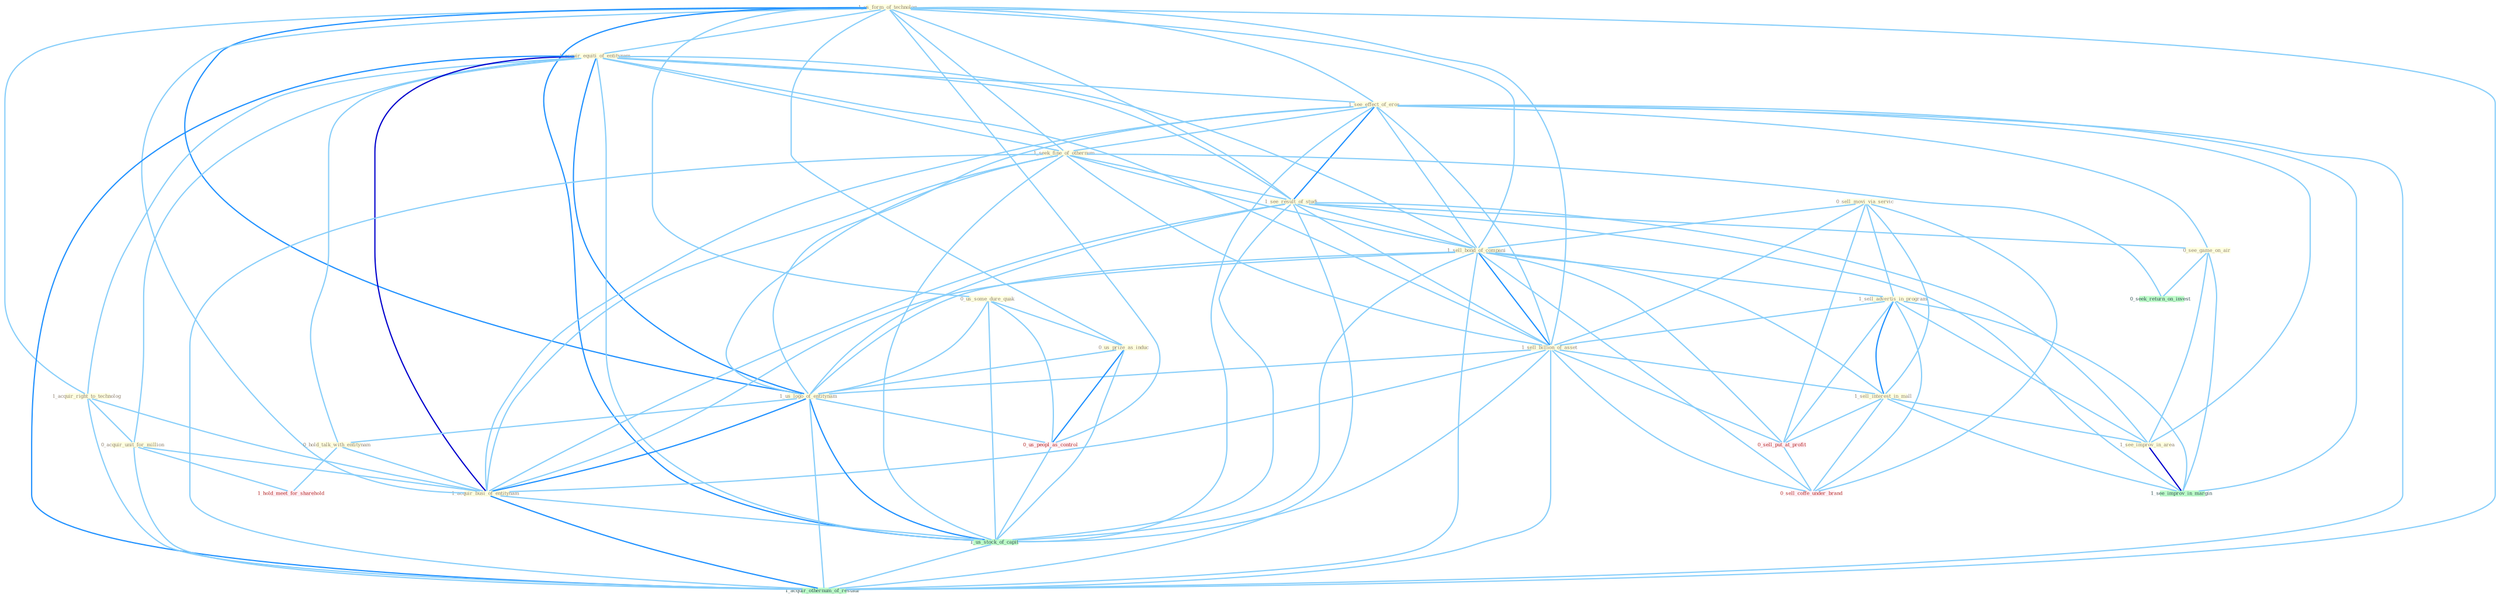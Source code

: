 Graph G{ 
    node
    [shape=polygon,style=filled,width=.5,height=.06,color="#BDFCC9",fixedsize=true,fontsize=4,
    fontcolor="#2f4f4f"];
    {node
    [color="#ffffe0", fontcolor="#8b7d6b"] "1_us_form_of_technolog " "1_acquir_equiti_of_entitynam " "1_acquir_right_to_technolog " "1_see_effect_of_eros " "0_us_some_dure_quak " "1_seek_fine_of_othernum " "1_see_result_of_studi " "0_sell_movi_via_servic " "1_sell_bond_of_compani " "1_sell_advertis_in_program " "1_sell_billion_of_asset " "0_us_prize_as_induc " "1_sell_interest_in_mall " "0_acquir_unit_for_million " "1_us_logo_of_entitynam " "0_hold_talk_with_entitynam " "0_see_game_on_air " "1_see_improv_in_area " "1_acquir_busi_of_entitynam "}
{node [color="#fff0f5", fontcolor="#b22222"] "0_us_peopl_as_control " "0_sell_put_at_profit " "0_sell_coffe_under_brand " "1_hold_meet_for_sharehold "}
edge [color="#B0E2FF"];

	"1_us_form_of_technolog " -- "1_acquir_equiti_of_entitynam " [w="1", color="#87cefa" ];
	"1_us_form_of_technolog " -- "1_acquir_right_to_technolog " [w="1", color="#87cefa" ];
	"1_us_form_of_technolog " -- "1_see_effect_of_eros " [w="1", color="#87cefa" ];
	"1_us_form_of_technolog " -- "0_us_some_dure_quak " [w="1", color="#87cefa" ];
	"1_us_form_of_technolog " -- "1_seek_fine_of_othernum " [w="1", color="#87cefa" ];
	"1_us_form_of_technolog " -- "1_see_result_of_studi " [w="1", color="#87cefa" ];
	"1_us_form_of_technolog " -- "1_sell_bond_of_compani " [w="1", color="#87cefa" ];
	"1_us_form_of_technolog " -- "1_sell_billion_of_asset " [w="1", color="#87cefa" ];
	"1_us_form_of_technolog " -- "0_us_prize_as_induc " [w="1", color="#87cefa" ];
	"1_us_form_of_technolog " -- "1_us_logo_of_entitynam " [w="2", color="#1e90ff" , len=0.8];
	"1_us_form_of_technolog " -- "1_acquir_busi_of_entitynam " [w="1", color="#87cefa" ];
	"1_us_form_of_technolog " -- "0_us_peopl_as_control " [w="1", color="#87cefa" ];
	"1_us_form_of_technolog " -- "1_us_stock_of_capit " [w="2", color="#1e90ff" , len=0.8];
	"1_us_form_of_technolog " -- "1_acquir_othernum_of_restaur " [w="1", color="#87cefa" ];
	"1_acquir_equiti_of_entitynam " -- "1_acquir_right_to_technolog " [w="1", color="#87cefa" ];
	"1_acquir_equiti_of_entitynam " -- "1_see_effect_of_eros " [w="1", color="#87cefa" ];
	"1_acquir_equiti_of_entitynam " -- "1_seek_fine_of_othernum " [w="1", color="#87cefa" ];
	"1_acquir_equiti_of_entitynam " -- "1_see_result_of_studi " [w="1", color="#87cefa" ];
	"1_acquir_equiti_of_entitynam " -- "1_sell_bond_of_compani " [w="1", color="#87cefa" ];
	"1_acquir_equiti_of_entitynam " -- "1_sell_billion_of_asset " [w="1", color="#87cefa" ];
	"1_acquir_equiti_of_entitynam " -- "0_acquir_unit_for_million " [w="1", color="#87cefa" ];
	"1_acquir_equiti_of_entitynam " -- "1_us_logo_of_entitynam " [w="2", color="#1e90ff" , len=0.8];
	"1_acquir_equiti_of_entitynam " -- "0_hold_talk_with_entitynam " [w="1", color="#87cefa" ];
	"1_acquir_equiti_of_entitynam " -- "1_acquir_busi_of_entitynam " [w="3", color="#0000cd" , len=0.6];
	"1_acquir_equiti_of_entitynam " -- "1_us_stock_of_capit " [w="1", color="#87cefa" ];
	"1_acquir_equiti_of_entitynam " -- "1_acquir_othernum_of_restaur " [w="2", color="#1e90ff" , len=0.8];
	"1_acquir_right_to_technolog " -- "0_acquir_unit_for_million " [w="1", color="#87cefa" ];
	"1_acquir_right_to_technolog " -- "1_acquir_busi_of_entitynam " [w="1", color="#87cefa" ];
	"1_acquir_right_to_technolog " -- "1_acquir_othernum_of_restaur " [w="1", color="#87cefa" ];
	"1_see_effect_of_eros " -- "1_seek_fine_of_othernum " [w="1", color="#87cefa" ];
	"1_see_effect_of_eros " -- "1_see_result_of_studi " [w="2", color="#1e90ff" , len=0.8];
	"1_see_effect_of_eros " -- "1_sell_bond_of_compani " [w="1", color="#87cefa" ];
	"1_see_effect_of_eros " -- "1_sell_billion_of_asset " [w="1", color="#87cefa" ];
	"1_see_effect_of_eros " -- "1_us_logo_of_entitynam " [w="1", color="#87cefa" ];
	"1_see_effect_of_eros " -- "0_see_game_on_air " [w="1", color="#87cefa" ];
	"1_see_effect_of_eros " -- "1_see_improv_in_area " [w="1", color="#87cefa" ];
	"1_see_effect_of_eros " -- "1_acquir_busi_of_entitynam " [w="1", color="#87cefa" ];
	"1_see_effect_of_eros " -- "1_us_stock_of_capit " [w="1", color="#87cefa" ];
	"1_see_effect_of_eros " -- "1_see_improv_in_margin " [w="1", color="#87cefa" ];
	"1_see_effect_of_eros " -- "1_acquir_othernum_of_restaur " [w="1", color="#87cefa" ];
	"0_us_some_dure_quak " -- "0_us_prize_as_induc " [w="1", color="#87cefa" ];
	"0_us_some_dure_quak " -- "1_us_logo_of_entitynam " [w="1", color="#87cefa" ];
	"0_us_some_dure_quak " -- "0_us_peopl_as_control " [w="1", color="#87cefa" ];
	"0_us_some_dure_quak " -- "1_us_stock_of_capit " [w="1", color="#87cefa" ];
	"1_seek_fine_of_othernum " -- "1_see_result_of_studi " [w="1", color="#87cefa" ];
	"1_seek_fine_of_othernum " -- "1_sell_bond_of_compani " [w="1", color="#87cefa" ];
	"1_seek_fine_of_othernum " -- "1_sell_billion_of_asset " [w="1", color="#87cefa" ];
	"1_seek_fine_of_othernum " -- "1_us_logo_of_entitynam " [w="1", color="#87cefa" ];
	"1_seek_fine_of_othernum " -- "1_acquir_busi_of_entitynam " [w="1", color="#87cefa" ];
	"1_seek_fine_of_othernum " -- "0_seek_return_on_invest " [w="1", color="#87cefa" ];
	"1_seek_fine_of_othernum " -- "1_us_stock_of_capit " [w="1", color="#87cefa" ];
	"1_seek_fine_of_othernum " -- "1_acquir_othernum_of_restaur " [w="1", color="#87cefa" ];
	"1_see_result_of_studi " -- "1_sell_bond_of_compani " [w="1", color="#87cefa" ];
	"1_see_result_of_studi " -- "1_sell_billion_of_asset " [w="1", color="#87cefa" ];
	"1_see_result_of_studi " -- "1_us_logo_of_entitynam " [w="1", color="#87cefa" ];
	"1_see_result_of_studi " -- "0_see_game_on_air " [w="1", color="#87cefa" ];
	"1_see_result_of_studi " -- "1_see_improv_in_area " [w="1", color="#87cefa" ];
	"1_see_result_of_studi " -- "1_acquir_busi_of_entitynam " [w="1", color="#87cefa" ];
	"1_see_result_of_studi " -- "1_us_stock_of_capit " [w="1", color="#87cefa" ];
	"1_see_result_of_studi " -- "1_see_improv_in_margin " [w="1", color="#87cefa" ];
	"1_see_result_of_studi " -- "1_acquir_othernum_of_restaur " [w="1", color="#87cefa" ];
	"0_sell_movi_via_servic " -- "1_sell_bond_of_compani " [w="1", color="#87cefa" ];
	"0_sell_movi_via_servic " -- "1_sell_advertis_in_program " [w="1", color="#87cefa" ];
	"0_sell_movi_via_servic " -- "1_sell_billion_of_asset " [w="1", color="#87cefa" ];
	"0_sell_movi_via_servic " -- "1_sell_interest_in_mall " [w="1", color="#87cefa" ];
	"0_sell_movi_via_servic " -- "0_sell_put_at_profit " [w="1", color="#87cefa" ];
	"0_sell_movi_via_servic " -- "0_sell_coffe_under_brand " [w="1", color="#87cefa" ];
	"1_sell_bond_of_compani " -- "1_sell_advertis_in_program " [w="1", color="#87cefa" ];
	"1_sell_bond_of_compani " -- "1_sell_billion_of_asset " [w="2", color="#1e90ff" , len=0.8];
	"1_sell_bond_of_compani " -- "1_sell_interest_in_mall " [w="1", color="#87cefa" ];
	"1_sell_bond_of_compani " -- "1_us_logo_of_entitynam " [w="1", color="#87cefa" ];
	"1_sell_bond_of_compani " -- "1_acquir_busi_of_entitynam " [w="1", color="#87cefa" ];
	"1_sell_bond_of_compani " -- "0_sell_put_at_profit " [w="1", color="#87cefa" ];
	"1_sell_bond_of_compani " -- "1_us_stock_of_capit " [w="1", color="#87cefa" ];
	"1_sell_bond_of_compani " -- "0_sell_coffe_under_brand " [w="1", color="#87cefa" ];
	"1_sell_bond_of_compani " -- "1_acquir_othernum_of_restaur " [w="1", color="#87cefa" ];
	"1_sell_advertis_in_program " -- "1_sell_billion_of_asset " [w="1", color="#87cefa" ];
	"1_sell_advertis_in_program " -- "1_sell_interest_in_mall " [w="2", color="#1e90ff" , len=0.8];
	"1_sell_advertis_in_program " -- "1_see_improv_in_area " [w="1", color="#87cefa" ];
	"1_sell_advertis_in_program " -- "0_sell_put_at_profit " [w="1", color="#87cefa" ];
	"1_sell_advertis_in_program " -- "1_see_improv_in_margin " [w="1", color="#87cefa" ];
	"1_sell_advertis_in_program " -- "0_sell_coffe_under_brand " [w="1", color="#87cefa" ];
	"1_sell_billion_of_asset " -- "1_sell_interest_in_mall " [w="1", color="#87cefa" ];
	"1_sell_billion_of_asset " -- "1_us_logo_of_entitynam " [w="1", color="#87cefa" ];
	"1_sell_billion_of_asset " -- "1_acquir_busi_of_entitynam " [w="1", color="#87cefa" ];
	"1_sell_billion_of_asset " -- "0_sell_put_at_profit " [w="1", color="#87cefa" ];
	"1_sell_billion_of_asset " -- "1_us_stock_of_capit " [w="1", color="#87cefa" ];
	"1_sell_billion_of_asset " -- "0_sell_coffe_under_brand " [w="1", color="#87cefa" ];
	"1_sell_billion_of_asset " -- "1_acquir_othernum_of_restaur " [w="1", color="#87cefa" ];
	"0_us_prize_as_induc " -- "1_us_logo_of_entitynam " [w="1", color="#87cefa" ];
	"0_us_prize_as_induc " -- "0_us_peopl_as_control " [w="2", color="#1e90ff" , len=0.8];
	"0_us_prize_as_induc " -- "1_us_stock_of_capit " [w="1", color="#87cefa" ];
	"1_sell_interest_in_mall " -- "1_see_improv_in_area " [w="1", color="#87cefa" ];
	"1_sell_interest_in_mall " -- "0_sell_put_at_profit " [w="1", color="#87cefa" ];
	"1_sell_interest_in_mall " -- "1_see_improv_in_margin " [w="1", color="#87cefa" ];
	"1_sell_interest_in_mall " -- "0_sell_coffe_under_brand " [w="1", color="#87cefa" ];
	"0_acquir_unit_for_million " -- "1_acquir_busi_of_entitynam " [w="1", color="#87cefa" ];
	"0_acquir_unit_for_million " -- "1_hold_meet_for_sharehold " [w="1", color="#87cefa" ];
	"0_acquir_unit_for_million " -- "1_acquir_othernum_of_restaur " [w="1", color="#87cefa" ];
	"1_us_logo_of_entitynam " -- "0_hold_talk_with_entitynam " [w="1", color="#87cefa" ];
	"1_us_logo_of_entitynam " -- "1_acquir_busi_of_entitynam " [w="2", color="#1e90ff" , len=0.8];
	"1_us_logo_of_entitynam " -- "0_us_peopl_as_control " [w="1", color="#87cefa" ];
	"1_us_logo_of_entitynam " -- "1_us_stock_of_capit " [w="2", color="#1e90ff" , len=0.8];
	"1_us_logo_of_entitynam " -- "1_acquir_othernum_of_restaur " [w="1", color="#87cefa" ];
	"0_hold_talk_with_entitynam " -- "1_acquir_busi_of_entitynam " [w="1", color="#87cefa" ];
	"0_hold_talk_with_entitynam " -- "1_hold_meet_for_sharehold " [w="1", color="#87cefa" ];
	"0_see_game_on_air " -- "1_see_improv_in_area " [w="1", color="#87cefa" ];
	"0_see_game_on_air " -- "0_seek_return_on_invest " [w="1", color="#87cefa" ];
	"0_see_game_on_air " -- "1_see_improv_in_margin " [w="1", color="#87cefa" ];
	"1_see_improv_in_area " -- "1_see_improv_in_margin " [w="3", color="#0000cd" , len=0.6];
	"1_acquir_busi_of_entitynam " -- "1_us_stock_of_capit " [w="1", color="#87cefa" ];
	"1_acquir_busi_of_entitynam " -- "1_acquir_othernum_of_restaur " [w="2", color="#1e90ff" , len=0.8];
	"0_us_peopl_as_control " -- "1_us_stock_of_capit " [w="1", color="#87cefa" ];
	"0_sell_put_at_profit " -- "0_sell_coffe_under_brand " [w="1", color="#87cefa" ];
	"1_us_stock_of_capit " -- "1_acquir_othernum_of_restaur " [w="1", color="#87cefa" ];
}